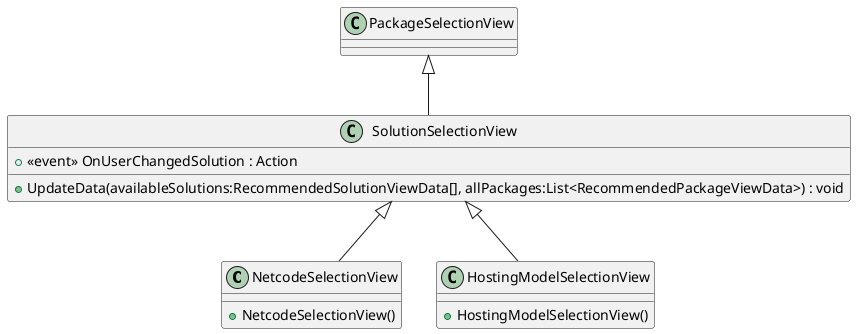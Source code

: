 @startuml
class NetcodeSelectionView {
    + NetcodeSelectionView()
}
class HostingModelSelectionView {
    + HostingModelSelectionView()
}
class SolutionSelectionView {
    +  <<event>> OnUserChangedSolution : Action 
    + UpdateData(availableSolutions:RecommendedSolutionViewData[], allPackages:List<RecommendedPackageViewData>) : void
}
SolutionSelectionView <|-- NetcodeSelectionView
SolutionSelectionView <|-- HostingModelSelectionView
PackageSelectionView <|-- SolutionSelectionView
@enduml
